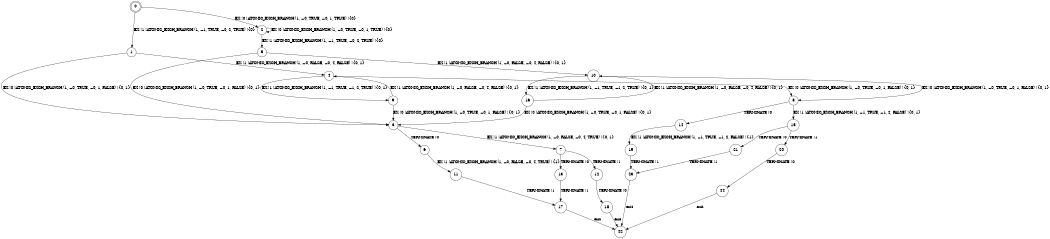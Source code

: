 digraph BCG {
size = "7, 10.5";
center = TRUE;
node [shape = circle];
0 [peripheries = 2];
0 -> 1 [label = "EX !1 !ATOMIC_EXCH_BRANCH (1, +1, TRUE, +0, 2, TRUE) !{0}"];
0 -> 2 [label = "EX !0 !ATOMIC_EXCH_BRANCH (1, +0, TRUE, +0, 1, TRUE) !{0}"];
1 -> 3 [label = "EX !0 !ATOMIC_EXCH_BRANCH (1, +0, TRUE, +0, 1, FALSE) !{0, 1}"];
1 -> 4 [label = "EX !1 !ATOMIC_EXCH_BRANCH (1, +0, FALSE, +0, 4, FALSE) !{0, 1}"];
2 -> 5 [label = "EX !1 !ATOMIC_EXCH_BRANCH (1, +1, TRUE, +0, 2, TRUE) !{0}"];
2 -> 2 [label = "EX !0 !ATOMIC_EXCH_BRANCH (1, +0, TRUE, +0, 1, TRUE) !{0}"];
3 -> 6 [label = "TERMINATE !0"];
3 -> 7 [label = "EX !1 !ATOMIC_EXCH_BRANCH (1, +0, FALSE, +0, 4, TRUE) !{0, 1}"];
4 -> 8 [label = "EX !0 !ATOMIC_EXCH_BRANCH (1, +0, TRUE, +0, 1, FALSE) !{0, 1}"];
4 -> 9 [label = "EX !1 !ATOMIC_EXCH_BRANCH (1, +1, TRUE, +1, 2, TRUE) !{0, 1}"];
5 -> 10 [label = "EX !1 !ATOMIC_EXCH_BRANCH (1, +0, FALSE, +0, 4, FALSE) !{0, 1}"];
5 -> 3 [label = "EX !0 !ATOMIC_EXCH_BRANCH (1, +0, TRUE, +0, 1, FALSE) !{0, 1}"];
6 -> 11 [label = "EX !1 !ATOMIC_EXCH_BRANCH (1, +0, FALSE, +0, 4, TRUE) !{1}"];
7 -> 12 [label = "TERMINATE !1"];
7 -> 13 [label = "TERMINATE !0"];
8 -> 14 [label = "TERMINATE !0"];
8 -> 15 [label = "EX !1 !ATOMIC_EXCH_BRANCH (1, +1, TRUE, +1, 2, FALSE) !{0, 1}"];
9 -> 3 [label = "EX !0 !ATOMIC_EXCH_BRANCH (1, +0, TRUE, +0, 1, FALSE) !{0, 1}"];
9 -> 4 [label = "EX !1 !ATOMIC_EXCH_BRANCH (1, +0, FALSE, +0, 4, FALSE) !{0, 1}"];
10 -> 16 [label = "EX !1 !ATOMIC_EXCH_BRANCH (1, +1, TRUE, +1, 2, TRUE) !{0, 1}"];
10 -> 8 [label = "EX !0 !ATOMIC_EXCH_BRANCH (1, +0, TRUE, +0, 1, FALSE) !{0, 1}"];
11 -> 17 [label = "TERMINATE !1"];
12 -> 18 [label = "TERMINATE !0"];
13 -> 17 [label = "TERMINATE !1"];
14 -> 19 [label = "EX !1 !ATOMIC_EXCH_BRANCH (1, +1, TRUE, +1, 2, FALSE) !{1}"];
15 -> 20 [label = "TERMINATE !1"];
15 -> 21 [label = "TERMINATE !0"];
16 -> 10 [label = "EX !1 !ATOMIC_EXCH_BRANCH (1, +0, FALSE, +0, 4, FALSE) !{0, 1}"];
16 -> 3 [label = "EX !0 !ATOMIC_EXCH_BRANCH (1, +0, TRUE, +0, 1, FALSE) !{0, 1}"];
17 -> 22 [label = "exit"];
18 -> 22 [label = "exit"];
19 -> 23 [label = "TERMINATE !1"];
20 -> 24 [label = "TERMINATE !0"];
21 -> 23 [label = "TERMINATE !1"];
23 -> 22 [label = "exit"];
24 -> 22 [label = "exit"];
}
